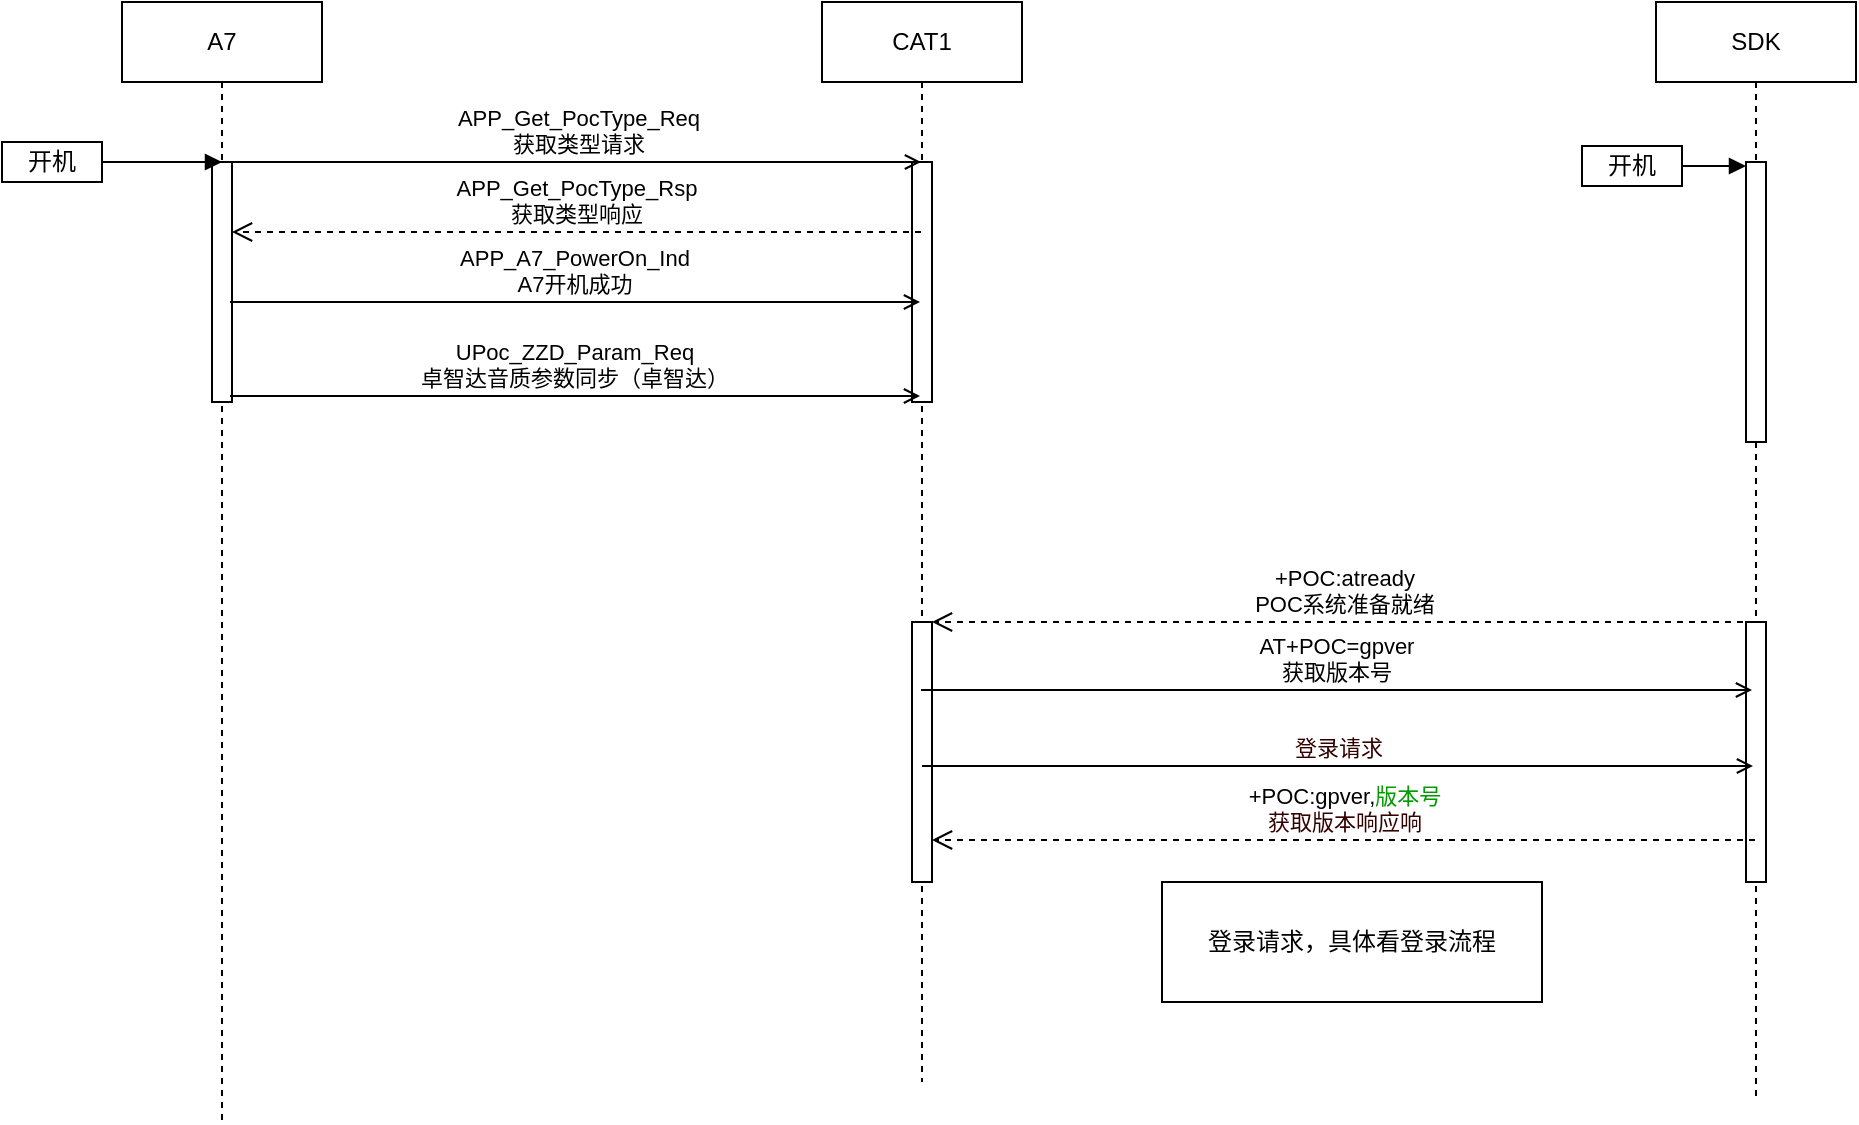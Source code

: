 <mxfile version="24.7.10" pages="3">
  <diagram name="开机" id="13e1069c-82ec-6db2-03f1-153e76fe0fe0">
    <mxGraphModel dx="1434" dy="746" grid="1" gridSize="10" guides="1" tooltips="1" connect="1" arrows="1" fold="1" page="1" pageScale="1" pageWidth="2336" pageHeight="1654" background="none" math="0" shadow="0">
      <root>
        <mxCell id="0" />
        <mxCell id="1" parent="0" />
        <mxCell id="viJgDUvnnvHp10z5MApt-3" value="A7" style="shape=umlLifeline;perimeter=lifelinePerimeter;whiteSpace=wrap;html=1;container=1;dropTarget=0;collapsible=0;recursiveResize=0;outlineConnect=0;portConstraint=eastwest;newEdgeStyle={&quot;curved&quot;:0,&quot;rounded&quot;:0};" parent="1" vertex="1">
          <mxGeometry x="150" y="120" width="100" height="560" as="geometry" />
        </mxCell>
        <mxCell id="viJgDUvnnvHp10z5MApt-5" value="" style="html=1;points=[[0,0,0,0,5],[0,1,0,0,-5],[1,0,0,0,5],[1,1,0,0,-5]];perimeter=orthogonalPerimeter;outlineConnect=0;targetShapes=umlLifeline;portConstraint=eastwest;newEdgeStyle={&quot;curved&quot;:0,&quot;rounded&quot;:0};" parent="viJgDUvnnvHp10z5MApt-3" vertex="1">
          <mxGeometry x="45" y="80" width="10" height="120" as="geometry" />
        </mxCell>
        <mxCell id="viJgDUvnnvHp10z5MApt-4" value="CAT1" style="shape=umlLifeline;perimeter=lifelinePerimeter;whiteSpace=wrap;html=1;container=1;dropTarget=0;collapsible=0;recursiveResize=0;outlineConnect=0;portConstraint=eastwest;newEdgeStyle={&quot;curved&quot;:0,&quot;rounded&quot;:0};" parent="1" vertex="1">
          <mxGeometry x="500" y="120" width="100" height="540" as="geometry" />
        </mxCell>
        <mxCell id="viJgDUvnnvHp10z5MApt-10" value="" style="html=1;points=[[0,0,0,0,5],[0,1,0,0,-5],[1,0,0,0,5],[1,1,0,0,-5]];perimeter=orthogonalPerimeter;outlineConnect=0;targetShapes=umlLifeline;portConstraint=eastwest;newEdgeStyle={&quot;curved&quot;:0,&quot;rounded&quot;:0};" parent="viJgDUvnnvHp10z5MApt-4" vertex="1">
          <mxGeometry x="45" y="80" width="10" height="120" as="geometry" />
        </mxCell>
        <mxCell id="viJgDUvnnvHp10z5MApt-26" value="" style="html=1;points=[[0,0,0,0,5],[0,1,0,0,-5],[1,0,0,0,5],[1,1,0,0,-5]];perimeter=orthogonalPerimeter;outlineConnect=0;targetShapes=umlLifeline;portConstraint=eastwest;newEdgeStyle={&quot;curved&quot;:0,&quot;rounded&quot;:0};" parent="viJgDUvnnvHp10z5MApt-4" vertex="1">
          <mxGeometry x="45" y="310" width="10" height="130" as="geometry" />
        </mxCell>
        <mxCell id="viJgDUvnnvHp10z5MApt-7" value="开机" style="rounded=0;whiteSpace=wrap;html=1;" parent="1" vertex="1">
          <mxGeometry x="90" y="190" width="50" height="20" as="geometry" />
        </mxCell>
        <mxCell id="viJgDUvnnvHp10z5MApt-14" value="APP_Get_PocType_Rsp&lt;br&gt;获取类型响应" style="html=1;verticalAlign=bottom;endArrow=open;dashed=1;endSize=8;curved=0;rounded=0;" parent="1" source="viJgDUvnnvHp10z5MApt-4" edge="1">
          <mxGeometry relative="1" as="geometry">
            <mxPoint x="405" y="235" as="sourcePoint" />
            <mxPoint x="205" y="235" as="targetPoint" />
            <Array as="points">
              <mxPoint x="380" y="235" />
            </Array>
          </mxGeometry>
        </mxCell>
        <mxCell id="viJgDUvnnvHp10z5MApt-24" value="SDK" style="shape=umlLifeline;perimeter=lifelinePerimeter;whiteSpace=wrap;html=1;container=1;dropTarget=0;collapsible=0;recursiveResize=0;outlineConnect=0;portConstraint=eastwest;newEdgeStyle={&quot;curved&quot;:0,&quot;rounded&quot;:0};" parent="1" vertex="1">
          <mxGeometry x="917" y="120" width="100" height="550" as="geometry" />
        </mxCell>
        <mxCell id="viJgDUvnnvHp10z5MApt-25" value="" style="html=1;points=[[0,0,0,0,5],[0,1,0,0,-5],[1,0,0,0,5],[1,1,0,0,-5]];perimeter=orthogonalPerimeter;outlineConnect=0;targetShapes=umlLifeline;portConstraint=eastwest;newEdgeStyle={&quot;curved&quot;:0,&quot;rounded&quot;:0};" parent="viJgDUvnnvHp10z5MApt-24" vertex="1">
          <mxGeometry x="45" y="80" width="10" height="140" as="geometry" />
        </mxCell>
        <mxCell id="viJgDUvnnvHp10z5MApt-27" value="" style="html=1;points=[[0,0,0,0,5],[0,1,0,0,-5],[1,0,0,0,5],[1,1,0,0,-5]];perimeter=orthogonalPerimeter;outlineConnect=0;targetShapes=umlLifeline;portConstraint=eastwest;newEdgeStyle={&quot;curved&quot;:0,&quot;rounded&quot;:0};" parent="viJgDUvnnvHp10z5MApt-24" vertex="1">
          <mxGeometry x="45" y="310" width="10" height="130" as="geometry" />
        </mxCell>
        <mxCell id="viJgDUvnnvHp10z5MApt-29" value="+POC:atready&lt;br&gt;POC系统准备就绪" style="html=1;verticalAlign=bottom;endArrow=open;dashed=1;endSize=8;curved=0;rounded=0;" parent="1" source="viJgDUvnnvHp10z5MApt-24" edge="1">
          <mxGeometry x="0.0" relative="1" as="geometry">
            <mxPoint x="755" y="430" as="sourcePoint" />
            <mxPoint x="555" y="430" as="targetPoint" />
            <Array as="points">
              <mxPoint x="730" y="430" />
            </Array>
            <mxPoint as="offset" />
          </mxGeometry>
        </mxCell>
        <mxCell id="viJgDUvnnvHp10z5MApt-33" value="+POC:gpver,&lt;font color=&quot;#009900&quot;&gt;版本号&lt;/font&gt;&lt;br&gt;&lt;font color=&quot;#330000&quot;&gt;获取版本响应响&lt;/font&gt;" style="html=1;verticalAlign=bottom;endArrow=open;dashed=1;endSize=8;curved=0;rounded=0;" parent="1" edge="1">
          <mxGeometry x="0.0" relative="1" as="geometry">
            <mxPoint x="966.5" y="539" as="sourcePoint" />
            <mxPoint x="555" y="539" as="targetPoint" />
            <Array as="points">
              <mxPoint x="730" y="539" />
            </Array>
            <mxPoint as="offset" />
          </mxGeometry>
        </mxCell>
        <mxCell id="RmxEAIPaeQbhUFgqM5hA-7" value="&lt;span style=&quot;background-color: rgb(255, 255, 255);&quot;&gt;APP_Get_PocType_Req&lt;/span&gt;&lt;br&gt;&lt;span style=&quot;background-color: rgb(255, 255, 255);&quot;&gt;获取类型请求&lt;/span&gt;" style="html=1;verticalAlign=bottom;labelBackgroundColor=none;endArrow=open;endFill=0;rounded=0;exitX=1.5;exitY=0;exitDx=0;exitDy=0;exitPerimeter=0;" parent="1" target="viJgDUvnnvHp10z5MApt-4" edge="1">
          <mxGeometry width="160" relative="1" as="geometry">
            <mxPoint x="205" y="200" as="sourcePoint" />
            <mxPoint x="365" y="199.5" as="targetPoint" />
            <mxPoint as="offset" />
          </mxGeometry>
        </mxCell>
        <mxCell id="RmxEAIPaeQbhUFgqM5hA-12" value="&lt;span style=&quot;background-color: rgb(255, 255, 255);&quot;&gt;APP_A7_PowerOn_Ind&lt;/span&gt;&lt;br&gt;&lt;span style=&quot;background-color: rgb(255, 255, 255);&quot;&gt;A7开机成功&lt;/span&gt;" style="html=1;verticalAlign=bottom;labelBackgroundColor=none;endArrow=open;endFill=0;rounded=0;exitX=1.5;exitY=0;exitDx=0;exitDy=0;exitPerimeter=0;" parent="1" edge="1">
          <mxGeometry x="-0.002" width="160" relative="1" as="geometry">
            <mxPoint x="204" y="270" as="sourcePoint" />
            <mxPoint x="549" y="270" as="targetPoint" />
            <mxPoint as="offset" />
          </mxGeometry>
        </mxCell>
        <mxCell id="RmxEAIPaeQbhUFgqM5hA-13" value="&lt;span style=&quot;background-color: rgb(255, 255, 255);&quot;&gt;UPoc_ZZD_Param_Req&lt;/span&gt;&lt;br&gt;&lt;span style=&quot;background-color: rgb(255, 255, 255);&quot;&gt;卓智达音质参数同步（卓智达）&lt;/span&gt;" style="html=1;verticalAlign=bottom;labelBackgroundColor=none;endArrow=open;endFill=0;rounded=0;exitX=1.5;exitY=0;exitDx=0;exitDy=0;exitPerimeter=0;" parent="1" edge="1">
          <mxGeometry x="-0.002" width="160" relative="1" as="geometry">
            <mxPoint x="204" y="317" as="sourcePoint" />
            <mxPoint x="549" y="317" as="targetPoint" />
            <mxPoint as="offset" />
          </mxGeometry>
        </mxCell>
        <mxCell id="RmxEAIPaeQbhUFgqM5hA-14" value="开机" style="rounded=0;whiteSpace=wrap;html=1;" parent="1" vertex="1">
          <mxGeometry x="880" y="192" width="50" height="20" as="geometry" />
        </mxCell>
        <mxCell id="RmxEAIPaeQbhUFgqM5hA-16" value="" style="html=1;verticalAlign=bottom;labelBackgroundColor=none;endArrow=block;endFill=1;rounded=0;exitX=1;exitY=0.5;exitDx=0;exitDy=0;" parent="1" source="RmxEAIPaeQbhUFgqM5hA-14" edge="1">
          <mxGeometry width="160" relative="1" as="geometry">
            <mxPoint x="880" y="205" as="sourcePoint" />
            <mxPoint x="962" y="202" as="targetPoint" />
          </mxGeometry>
        </mxCell>
        <mxCell id="RmxEAIPaeQbhUFgqM5hA-17" value="&lt;span style=&quot;background-color: rgb(255, 255, 255);&quot;&gt;AT+POC=gpver&lt;/span&gt;&lt;br&gt;&lt;span style=&quot;background-color: rgb(255, 255, 255);&quot;&gt;获取版本号&lt;/span&gt;" style="html=1;verticalAlign=bottom;labelBackgroundColor=none;endArrow=open;endFill=0;rounded=0;" parent="1" edge="1">
          <mxGeometry x="-0.003" width="160" relative="1" as="geometry">
            <mxPoint x="549.5" y="464" as="sourcePoint" />
            <mxPoint x="965" y="464" as="targetPoint" />
            <mxPoint as="offset" />
          </mxGeometry>
        </mxCell>
        <mxCell id="RmxEAIPaeQbhUFgqM5hA-18" value="&lt;font color=&quot;#330000&quot;&gt;登录请求&lt;/font&gt;" style="html=1;verticalAlign=bottom;labelBackgroundColor=none;endArrow=open;endFill=0;rounded=0;" parent="1" edge="1">
          <mxGeometry x="-0.002" width="160" relative="1" as="geometry">
            <mxPoint x="550" y="502" as="sourcePoint" />
            <mxPoint x="965.5" y="502" as="targetPoint" />
            <mxPoint as="offset" />
          </mxGeometry>
        </mxCell>
        <mxCell id="RmxEAIPaeQbhUFgqM5hA-43" value="登录请求，具体看登录流程" style="rounded=0;whiteSpace=wrap;html=1;" parent="1" vertex="1">
          <mxGeometry x="670" y="560" width="190" height="60" as="geometry" />
        </mxCell>
        <mxCell id="FNiU6TcrnJCgdd8PneQn-1" value="" style="html=1;verticalAlign=bottom;labelBackgroundColor=none;endArrow=block;endFill=1;rounded=0;exitX=1;exitY=0.5;exitDx=0;exitDy=0;" edge="1" parent="1">
          <mxGeometry width="160" relative="1" as="geometry">
            <mxPoint x="140" y="200" as="sourcePoint" />
            <mxPoint x="200" y="200" as="targetPoint" />
          </mxGeometry>
        </mxCell>
      </root>
    </mxGraphModel>
  </diagram>
  <diagram id="azlCwML0RFL3LNcEhYYG" name="登录">
    <mxGraphModel dx="1912" dy="995" grid="1" gridSize="10" guides="1" tooltips="1" connect="1" arrows="1" fold="1" page="1" pageScale="1" pageWidth="3300" pageHeight="2339" math="0" shadow="0">
      <root>
        <mxCell id="0" />
        <mxCell id="1" parent="0" />
        <mxCell id="NqiY4rsTpjdVKAAZXvE3-1" value="A7" style="shape=umlLifeline;perimeter=lifelinePerimeter;whiteSpace=wrap;html=1;container=1;dropTarget=0;collapsible=0;recursiveResize=0;outlineConnect=0;portConstraint=eastwest;newEdgeStyle={&quot;curved&quot;:0,&quot;rounded&quot;:0};" parent="1" vertex="1">
          <mxGeometry x="150" y="120" width="100" height="860" as="geometry" />
        </mxCell>
        <mxCell id="NqiY4rsTpjdVKAAZXvE3-2" value="" style="html=1;points=[[0,0,0,0,5],[0,1,0,0,-5],[1,0,0,0,5],[1,1,0,0,-5]];perimeter=orthogonalPerimeter;outlineConnect=0;targetShapes=umlLifeline;portConstraint=eastwest;newEdgeStyle={&quot;curved&quot;:0,&quot;rounded&quot;:0};" parent="NqiY4rsTpjdVKAAZXvE3-1" vertex="1">
          <mxGeometry x="45" y="80" width="10" height="50" as="geometry" />
        </mxCell>
        <mxCell id="NqiY4rsTpjdVKAAZXvE3-3" value="" style="html=1;points=[[0,0,0,0,5],[0,1,0,0,-5],[1,0,0,0,5],[1,1,0,0,-5]];perimeter=orthogonalPerimeter;outlineConnect=0;targetShapes=umlLifeline;portConstraint=eastwest;newEdgeStyle={&quot;curved&quot;:0,&quot;rounded&quot;:0};" parent="NqiY4rsTpjdVKAAZXvE3-1" vertex="1">
          <mxGeometry x="45" y="199" width="10" height="601" as="geometry" />
        </mxCell>
        <mxCell id="NqiY4rsTpjdVKAAZXvE3-4" value="CAT1" style="shape=umlLifeline;perimeter=lifelinePerimeter;whiteSpace=wrap;html=1;container=1;dropTarget=0;collapsible=0;recursiveResize=0;outlineConnect=0;portConstraint=eastwest;newEdgeStyle={&quot;curved&quot;:0,&quot;rounded&quot;:0};" parent="1" vertex="1">
          <mxGeometry x="500" y="120" width="100" height="850" as="geometry" />
        </mxCell>
        <mxCell id="NqiY4rsTpjdVKAAZXvE3-5" value="" style="html=1;points=[[0,0,0,0,5],[0,1,0,0,-5],[1,0,0,0,5],[1,1,0,0,-5]];perimeter=orthogonalPerimeter;outlineConnect=0;targetShapes=umlLifeline;portConstraint=eastwest;newEdgeStyle={&quot;curved&quot;:0,&quot;rounded&quot;:0};" parent="NqiY4rsTpjdVKAAZXvE3-4" vertex="1">
          <mxGeometry x="45" y="80" width="10" height="720" as="geometry" />
        </mxCell>
        <mxCell id="NqiY4rsTpjdVKAAZXvE3-7" value="登录" style="rounded=0;whiteSpace=wrap;html=1;" parent="1" vertex="1">
          <mxGeometry x="90" y="190" width="50" height="20" as="geometry" />
        </mxCell>
        <mxCell id="NqiY4rsTpjdVKAAZXvE3-10" value="SDK" style="shape=umlLifeline;perimeter=lifelinePerimeter;whiteSpace=wrap;html=1;container=1;dropTarget=0;collapsible=0;recursiveResize=0;outlineConnect=0;portConstraint=eastwest;newEdgeStyle={&quot;curved&quot;:0,&quot;rounded&quot;:0};" parent="1" vertex="1">
          <mxGeometry x="917" y="120" width="100" height="850" as="geometry" />
        </mxCell>
        <mxCell id="NqiY4rsTpjdVKAAZXvE3-12" value="" style="html=1;points=[[0,0,0,0,5],[0,1,0,0,-5],[1,0,0,0,5],[1,1,0,0,-5]];perimeter=orthogonalPerimeter;outlineConnect=0;targetShapes=umlLifeline;portConstraint=eastwest;newEdgeStyle={&quot;curved&quot;:0,&quot;rounded&quot;:0};" parent="NqiY4rsTpjdVKAAZXvE3-10" vertex="1">
          <mxGeometry x="45" y="80" width="10" height="720" as="geometry" />
        </mxCell>
        <mxCell id="NqiY4rsTpjdVKAAZXvE3-15" value="+POC:online,状态,ID,注册类型,用户状态,用户名称,别名,,,,,,&lt;br&gt;（状态=登录中）" style="html=1;verticalAlign=bottom;endArrow=open;dashed=1;endSize=8;curved=0;rounded=0;" parent="1" edge="1">
          <mxGeometry x="-0.001" relative="1" as="geometry">
            <mxPoint x="966.5" y="319" as="sourcePoint" />
            <mxPoint x="556" y="319" as="targetPoint" />
            <Array as="points">
              <mxPoint x="731" y="319" />
            </Array>
            <mxPoint as="offset" />
          </mxGeometry>
        </mxCell>
        <mxCell id="NqiY4rsTpjdVKAAZXvE3-16" value="UPoc_Login_Response" style="html=1;verticalAlign=bottom;endArrow=open;dashed=1;endSize=8;curved=0;rounded=0;" parent="1" edge="1">
          <mxGeometry x="0.0" relative="1" as="geometry">
            <mxPoint x="550" y="318" as="sourcePoint" />
            <mxPoint x="204" y="318" as="targetPoint" />
            <Array as="points">
              <mxPoint x="379" y="318" />
            </Array>
            <mxPoint as="offset" />
          </mxGeometry>
        </mxCell>
        <mxCell id="NqiY4rsTpjdVKAAZXvE3-17" value="UPoc_Login_Request&lt;br&gt;获取类型请求" style="html=1;verticalAlign=bottom;endArrow=open;endFill=0;rounded=0;exitX=1.5;exitY=0;exitDx=0;exitDy=0;exitPerimeter=0;" parent="1" target="NqiY4rsTpjdVKAAZXvE3-4" edge="1">
          <mxGeometry width="160" relative="1" as="geometry">
            <mxPoint x="205" y="200" as="sourcePoint" />
            <mxPoint x="365" y="199.5" as="targetPoint" />
            <mxPoint as="offset" />
          </mxGeometry>
        </mxCell>
        <mxCell id="NqiY4rsTpjdVKAAZXvE3-23" value="&lt;span style=&quot;background-color: rgb(255, 255, 255);&quot;&gt;AT+POC=login,&lt;/span&gt;&lt;font color=&quot;#009900&quot;&gt;模式,IP,端口,IP2,端口2,账号,密码,SN号&lt;/font&gt;&lt;br&gt;&lt;font color=&quot;#330000&quot;&gt;登录请求&lt;/font&gt;" style="html=1;verticalAlign=bottom;labelBackgroundColor=none;endArrow=open;endFill=0;rounded=0;" parent="1" edge="1">
          <mxGeometry x="-0.004" width="160" relative="1" as="geometry">
            <mxPoint x="550" y="201" as="sourcePoint" />
            <mxPoint x="965.5" y="201" as="targetPoint" />
            <mxPoint as="offset" />
          </mxGeometry>
        </mxCell>
        <mxCell id="NqiY4rsTpjdVKAAZXvE3-24" value="Interaction heading" style="shape=umlFrame;whiteSpace=wrap;html=1;pointerEvents=0;recursiveResize=0;container=1;collapsible=0;width=170;" parent="1" vertex="1">
          <mxGeometry x="10" y="399" width="1050" height="440" as="geometry" />
        </mxCell>
        <mxCell id="NqiY4rsTpjdVKAAZXvE3-25" value="[登录失败]" style="text;html=1;" parent="NqiY4rsTpjdVKAAZXvE3-24" vertex="1">
          <mxGeometry width="100" height="20" relative="1" as="geometry">
            <mxPoint x="20" y="40" as="offset" />
          </mxGeometry>
        </mxCell>
        <mxCell id="NqiY4rsTpjdVKAAZXvE3-26" value="[登录成功]" style="line;strokeWidth=1;dashed=1;labelPosition=center;verticalLabelPosition=bottom;align=left;verticalAlign=top;spacingLeft=20;spacingTop=15;html=1;whiteSpace=wrap;" parent="NqiY4rsTpjdVKAAZXvE3-24" vertex="1">
          <mxGeometry y="150" width="1050" height="10" as="geometry" />
        </mxCell>
        <mxCell id="NqiY4rsTpjdVKAAZXvE3-27" value="+POC:online,状态,ID,注册类型,用户状态,用户名称,别名,,,,,,&lt;br&gt;（状态=登录成功）" style="html=1;verticalAlign=bottom;endArrow=open;dashed=1;endSize=8;curved=0;rounded=0;" parent="NqiY4rsTpjdVKAAZXvE3-24" edge="1">
          <mxGeometry x="-0.0" relative="1" as="geometry">
            <mxPoint x="950.5" y="200" as="sourcePoint" />
            <mxPoint x="540" y="200" as="targetPoint" />
            <Array as="points">
              <mxPoint x="715" y="200" />
            </Array>
            <mxPoint as="offset" />
          </mxGeometry>
        </mxCell>
        <mxCell id="NqiY4rsTpjdVKAAZXvE3-28" value="UPoc_Login_Response" style="html=1;verticalAlign=bottom;endArrow=open;dashed=1;endSize=8;curved=0;rounded=0;" parent="NqiY4rsTpjdVKAAZXvE3-24" edge="1">
          <mxGeometry x="0.0" relative="1" as="geometry">
            <mxPoint x="536" y="200" as="sourcePoint" />
            <mxPoint x="190" y="200" as="targetPoint" />
            <Array as="points">
              <mxPoint x="365" y="200" />
            </Array>
            <mxPoint as="offset" />
          </mxGeometry>
        </mxCell>
        <mxCell id="NqiY4rsTpjdVKAAZXvE3-29" value="UPoc_Hytalk_StunState_Indication&lt;div&gt;状态=登录上&lt;/div&gt;" style="html=1;verticalAlign=bottom;endArrow=open;dashed=1;endSize=8;curved=0;rounded=0;" parent="NqiY4rsTpjdVKAAZXvE3-24" edge="1">
          <mxGeometry x="0.0" relative="1" as="geometry">
            <mxPoint x="536" y="240" as="sourcePoint" />
            <mxPoint x="190" y="240" as="targetPoint" />
            <Array as="points">
              <mxPoint x="365" y="240" />
            </Array>
            <mxPoint as="offset" />
          </mxGeometry>
        </mxCell>
        <mxCell id="NqiY4rsTpjdVKAAZXvE3-30" value="[遥晕/遥毙]" style="line;strokeWidth=1;dashed=1;labelPosition=center;verticalLabelPosition=bottom;align=left;verticalAlign=top;spacingLeft=20;spacingTop=15;html=1;whiteSpace=wrap;" parent="NqiY4rsTpjdVKAAZXvE3-24" vertex="1">
          <mxGeometry y="270" width="1050" height="10" as="geometry" />
        </mxCell>
        <mxCell id="WH-9BigQxGfKmU1KrTXt-3" value="+POC:online,状态,ID,注册类型,用户状态,用户名称,别名,,,,,,&lt;br&gt;（状态=遥晕/遥毙）" style="html=1;verticalAlign=bottom;endArrow=open;dashed=1;endSize=8;curved=0;rounded=0;" edge="1" parent="NqiY4rsTpjdVKAAZXvE3-24">
          <mxGeometry x="-0.0" relative="1" as="geometry">
            <mxPoint x="950.5" y="331" as="sourcePoint" />
            <mxPoint x="540" y="331" as="targetPoint" />
            <Array as="points">
              <mxPoint x="715" y="331" />
            </Array>
            <mxPoint as="offset" />
          </mxGeometry>
        </mxCell>
        <mxCell id="WH-9BigQxGfKmU1KrTXt-4" value="UPoc_Hytalk_StunState_Indication&lt;div&gt;状态=遥晕/遥毙&lt;/div&gt;" style="html=1;verticalAlign=bottom;endArrow=open;dashed=1;endSize=8;curved=0;rounded=0;" edge="1" parent="NqiY4rsTpjdVKAAZXvE3-24">
          <mxGeometry x="0.0" relative="1" as="geometry">
            <mxPoint x="536" y="371" as="sourcePoint" />
            <mxPoint x="190" y="371" as="targetPoint" />
            <Array as="points">
              <mxPoint x="365" y="371" />
            </Array>
            <mxPoint as="offset" />
          </mxGeometry>
        </mxCell>
        <mxCell id="WH-9BigQxGfKmU1KrTXt-5" value="UPoc_Login_Response" style="html=1;verticalAlign=bottom;endArrow=open;dashed=1;endSize=8;curved=0;rounded=0;" edge="1" parent="NqiY4rsTpjdVKAAZXvE3-24">
          <mxGeometry x="0.0" relative="1" as="geometry">
            <mxPoint x="536" y="331" as="sourcePoint" />
            <mxPoint x="190" y="331" as="targetPoint" />
            <Array as="points">
              <mxPoint x="365" y="331" />
            </Array>
            <mxPoint as="offset" />
          </mxGeometry>
        </mxCell>
        <mxCell id="NqiY4rsTpjdVKAAZXvE3-31" value="+POC:login,&lt;font color=&quot;#009900&quot;&gt;结果,状态&lt;/font&gt;&lt;br&gt;&lt;font color=&quot;#330000&quot;&gt;登录请求响应&lt;/font&gt;" style="html=1;verticalAlign=bottom;endArrow=open;dashed=1;endSize=8;curved=0;rounded=0;" parent="1" edge="1">
          <mxGeometry x="0.0" relative="1" as="geometry">
            <mxPoint x="965.5" y="269" as="sourcePoint" />
            <mxPoint x="554" y="269" as="targetPoint" />
            <Array as="points">
              <mxPoint x="729" y="269" />
            </Array>
            <mxPoint as="offset" />
          </mxGeometry>
        </mxCell>
        <mxCell id="NqiY4rsTpjdVKAAZXvE3-32" value="+POC:online,状态,ID,注册类型,用户状态,用户名称,别名,,,,,,&lt;br&gt;（状态=登录中）" style="html=1;verticalAlign=bottom;endArrow=open;dashed=1;endSize=8;curved=0;rounded=0;" parent="1" edge="1">
          <mxGeometry x="-0.0" relative="1" as="geometry">
            <mxPoint x="960.5" y="379" as="sourcePoint" />
            <mxPoint x="550" y="379" as="targetPoint" />
            <Array as="points">
              <mxPoint x="725" y="379" />
            </Array>
            <mxPoint as="offset" />
          </mxGeometry>
        </mxCell>
        <mxCell id="NqiY4rsTpjdVKAAZXvE3-33" value="+POC:pocerrn,1,错误代码&lt;br&gt;（状态=登录中）" style="html=1;verticalAlign=bottom;endArrow=open;dashed=1;endSize=8;curved=0;rounded=0;" parent="1" edge="1">
          <mxGeometry x="-0.0" relative="1" as="geometry">
            <mxPoint x="960.5" y="439" as="sourcePoint" />
            <mxPoint x="550" y="439" as="targetPoint" />
            <Array as="points">
              <mxPoint x="725" y="439" />
            </Array>
            <mxPoint as="offset" />
          </mxGeometry>
        </mxCell>
        <mxCell id="NqiY4rsTpjdVKAAZXvE3-34" value="+POC:online,状态,ID,注册类型,用户状态,用户名称,别名,,,,,,&lt;br&gt;（状态=离线）" style="html=1;verticalAlign=bottom;endArrow=open;dashed=1;endSize=8;curved=0;rounded=0;" parent="1" edge="1">
          <mxGeometry x="-0.0" relative="1" as="geometry">
            <mxPoint x="960.5" y="499" as="sourcePoint" />
            <mxPoint x="550" y="499" as="targetPoint" />
            <Array as="points">
              <mxPoint x="725" y="499" />
            </Array>
            <mxPoint as="offset" />
          </mxGeometry>
        </mxCell>
        <mxCell id="NqiY4rsTpjdVKAAZXvE3-35" value="UPoc_Login_Response" style="html=1;verticalAlign=bottom;endArrow=open;dashed=1;endSize=8;curved=0;rounded=0;" parent="1" edge="1">
          <mxGeometry x="0.0" relative="1" as="geometry">
            <mxPoint x="546" y="379" as="sourcePoint" />
            <mxPoint x="200" y="379" as="targetPoint" />
            <Array as="points">
              <mxPoint x="375" y="379" />
            </Array>
            <mxPoint as="offset" />
          </mxGeometry>
        </mxCell>
        <mxCell id="NqiY4rsTpjdVKAAZXvE3-36" value="UPoc_Login_Response" style="html=1;verticalAlign=bottom;endArrow=open;dashed=1;endSize=8;curved=0;rounded=0;" parent="1" edge="1">
          <mxGeometry x="0.0" relative="1" as="geometry">
            <mxPoint x="546" y="439" as="sourcePoint" />
            <mxPoint x="200" y="439" as="targetPoint" />
            <Array as="points">
              <mxPoint x="375" y="439" />
            </Array>
            <mxPoint as="offset" />
          </mxGeometry>
        </mxCell>
        <mxCell id="NqiY4rsTpjdVKAAZXvE3-37" value="UPoc_Login_Response" style="html=1;verticalAlign=bottom;endArrow=open;dashed=1;endSize=8;curved=0;rounded=0;" parent="1" edge="1">
          <mxGeometry x="0.0" relative="1" as="geometry">
            <mxPoint x="546" y="499" as="sourcePoint" />
            <mxPoint x="200" y="499" as="targetPoint" />
            <Array as="points">
              <mxPoint x="375" y="499" />
            </Array>
            <mxPoint as="offset" />
          </mxGeometry>
        </mxCell>
        <mxCell id="WH-9BigQxGfKmU1KrTXt-1" value="登录-POC 3K&lt;br&gt;&lt;font style=&quot;font-size: 16px;&quot;&gt;注意：登录分成开机自动登录与手动登录，开机自动登录没有&lt;/font&gt;&lt;span style=&quot;font-size: 11px; text-wrap: nowrap; background-color: rgb(255, 255, 255);&quot;&gt;UPoc_Login_Request&lt;/span&gt;" style="rounded=0;whiteSpace=wrap;html=1;fontSize=20;fontColor=#990000;" vertex="1" parent="1">
          <mxGeometry x="30" y="30" width="960" height="60" as="geometry" />
        </mxCell>
        <mxCell id="WH-9BigQxGfKmU1KrTXt-6" value="登录成功、遥晕遥毙后，走获取联系人流程。" style="rounded=0;whiteSpace=wrap;html=1;" vertex="1" parent="1">
          <mxGeometry x="250" y="850" width="250" height="60" as="geometry" />
        </mxCell>
        <mxCell id="WH-9BigQxGfKmU1KrTXt-7" value="A7" style="shape=umlLifeline;perimeter=lifelinePerimeter;whiteSpace=wrap;html=1;container=1;dropTarget=0;collapsible=0;recursiveResize=0;outlineConnect=0;portConstraint=eastwest;newEdgeStyle={&quot;curved&quot;:0,&quot;rounded&quot;:0};" vertex="1" parent="1">
          <mxGeometry x="1420" y="130" width="100" height="860" as="geometry" />
        </mxCell>
        <mxCell id="WH-9BigQxGfKmU1KrTXt-8" value="" style="html=1;points=[[0,0,0,0,5],[0,1,0,0,-5],[1,0,0,0,5],[1,1,0,0,-5]];perimeter=orthogonalPerimeter;outlineConnect=0;targetShapes=umlLifeline;portConstraint=eastwest;newEdgeStyle={&quot;curved&quot;:0,&quot;rounded&quot;:0};" vertex="1" parent="WH-9BigQxGfKmU1KrTXt-7">
          <mxGeometry x="45" y="80" width="10" height="50" as="geometry" />
        </mxCell>
        <mxCell id="WH-9BigQxGfKmU1KrTXt-9" value="" style="html=1;points=[[0,0,0,0,5],[0,1,0,0,-5],[1,0,0,0,5],[1,1,0,0,-5]];perimeter=orthogonalPerimeter;outlineConnect=0;targetShapes=umlLifeline;portConstraint=eastwest;newEdgeStyle={&quot;curved&quot;:0,&quot;rounded&quot;:0};" vertex="1" parent="WH-9BigQxGfKmU1KrTXt-7">
          <mxGeometry x="45" y="199" width="10" height="601" as="geometry" />
        </mxCell>
        <mxCell id="WH-9BigQxGfKmU1KrTXt-10" value="CAT1" style="shape=umlLifeline;perimeter=lifelinePerimeter;whiteSpace=wrap;html=1;container=1;dropTarget=0;collapsible=0;recursiveResize=0;outlineConnect=0;portConstraint=eastwest;newEdgeStyle={&quot;curved&quot;:0,&quot;rounded&quot;:0};" vertex="1" parent="1">
          <mxGeometry x="1770" y="130" width="100" height="850" as="geometry" />
        </mxCell>
        <mxCell id="WH-9BigQxGfKmU1KrTXt-11" value="" style="html=1;points=[[0,0,0,0,5],[0,1,0,0,-5],[1,0,0,0,5],[1,1,0,0,-5]];perimeter=orthogonalPerimeter;outlineConnect=0;targetShapes=umlLifeline;portConstraint=eastwest;newEdgeStyle={&quot;curved&quot;:0,&quot;rounded&quot;:0};" vertex="1" parent="WH-9BigQxGfKmU1KrTXt-10">
          <mxGeometry x="45" y="80" width="10" height="720" as="geometry" />
        </mxCell>
        <mxCell id="WH-9BigQxGfKmU1KrTXt-12" value="登录" style="rounded=0;whiteSpace=wrap;html=1;" vertex="1" parent="1">
          <mxGeometry x="1360" y="200" width="50" height="20" as="geometry" />
        </mxCell>
        <mxCell id="WH-9BigQxGfKmU1KrTXt-14" value="SDK" style="shape=umlLifeline;perimeter=lifelinePerimeter;whiteSpace=wrap;html=1;container=1;dropTarget=0;collapsible=0;recursiveResize=0;outlineConnect=0;portConstraint=eastwest;newEdgeStyle={&quot;curved&quot;:0,&quot;rounded&quot;:0};" vertex="1" parent="1">
          <mxGeometry x="2187" y="130" width="100" height="850" as="geometry" />
        </mxCell>
        <mxCell id="WH-9BigQxGfKmU1KrTXt-15" value="" style="html=1;points=[[0,0,0,0,5],[0,1,0,0,-5],[1,0,0,0,5],[1,1,0,0,-5]];perimeter=orthogonalPerimeter;outlineConnect=0;targetShapes=umlLifeline;portConstraint=eastwest;newEdgeStyle={&quot;curved&quot;:0,&quot;rounded&quot;:0};" vertex="1" parent="WH-9BigQxGfKmU1KrTXt-14">
          <mxGeometry x="45" y="80" width="10" height="720" as="geometry" />
        </mxCell>
        <mxCell id="WH-9BigQxGfKmU1KrTXt-16" value="+POC:online,状态,ID,注册类型,用户状态,用户名称,别名,,,,,,&lt;br&gt;（状态=登录中）" style="html=1;verticalAlign=bottom;endArrow=open;dashed=1;endSize=8;curved=0;rounded=0;" edge="1" parent="1">
          <mxGeometry x="-0.001" relative="1" as="geometry">
            <mxPoint x="2236.5" y="329" as="sourcePoint" />
            <mxPoint x="1826" y="329" as="targetPoint" />
            <Array as="points">
              <mxPoint x="2001" y="329" />
            </Array>
            <mxPoint as="offset" />
          </mxGeometry>
        </mxCell>
        <mxCell id="WH-9BigQxGfKmU1KrTXt-17" value="UPoc_Login_Response" style="html=1;verticalAlign=bottom;endArrow=open;dashed=1;endSize=8;curved=0;rounded=0;" edge="1" parent="1">
          <mxGeometry x="0.0" relative="1" as="geometry">
            <mxPoint x="1820" y="328" as="sourcePoint" />
            <mxPoint x="1474" y="328" as="targetPoint" />
            <Array as="points">
              <mxPoint x="1649" y="328" />
            </Array>
            <mxPoint as="offset" />
          </mxGeometry>
        </mxCell>
        <mxCell id="WH-9BigQxGfKmU1KrTXt-18" value="UPoc_Login_Request&lt;br&gt;获取类型请求" style="html=1;verticalAlign=bottom;endArrow=open;endFill=0;rounded=0;exitX=1.5;exitY=0;exitDx=0;exitDy=0;exitPerimeter=0;" edge="1" parent="1" target="WH-9BigQxGfKmU1KrTXt-10">
          <mxGeometry width="160" relative="1" as="geometry">
            <mxPoint x="1475" y="210" as="sourcePoint" />
            <mxPoint x="1635" y="209.5" as="targetPoint" />
            <mxPoint as="offset" />
          </mxGeometry>
        </mxCell>
        <mxCell id="WH-9BigQxGfKmU1KrTXt-19" value="&lt;span style=&quot;background-color: rgb(255, 255, 255);&quot;&gt;AT+POC=login,&lt;/span&gt;&lt;font color=&quot;#009900&quot;&gt;模式,IP,端口,IP2,端口2,账号,密码,SN号&lt;/font&gt;&lt;br&gt;&lt;font color=&quot;#330000&quot;&gt;登录请求&lt;/font&gt;" style="html=1;verticalAlign=bottom;labelBackgroundColor=none;endArrow=open;endFill=0;rounded=0;" edge="1" parent="1">
          <mxGeometry x="-0.004" width="160" relative="1" as="geometry">
            <mxPoint x="1820" y="211" as="sourcePoint" />
            <mxPoint x="2235.5" y="211" as="targetPoint" />
            <mxPoint as="offset" />
          </mxGeometry>
        </mxCell>
        <mxCell id="WH-9BigQxGfKmU1KrTXt-20" value="Interaction heading" style="shape=umlFrame;whiteSpace=wrap;html=1;pointerEvents=0;recursiveResize=0;container=1;collapsible=0;width=170;" vertex="1" parent="1">
          <mxGeometry x="1280" y="409" width="1050" height="440" as="geometry" />
        </mxCell>
        <mxCell id="WH-9BigQxGfKmU1KrTXt-21" value="[登录失败]" style="text;html=1;" vertex="1" parent="WH-9BigQxGfKmU1KrTXt-20">
          <mxGeometry width="100" height="20" relative="1" as="geometry">
            <mxPoint x="20" y="40" as="offset" />
          </mxGeometry>
        </mxCell>
        <mxCell id="WH-9BigQxGfKmU1KrTXt-22" value="[登录成功]" style="line;strokeWidth=1;dashed=1;labelPosition=center;verticalLabelPosition=bottom;align=left;verticalAlign=top;spacingLeft=20;spacingTop=15;html=1;whiteSpace=wrap;" vertex="1" parent="WH-9BigQxGfKmU1KrTXt-20">
          <mxGeometry y="150" width="1050" height="10" as="geometry" />
        </mxCell>
        <mxCell id="WH-9BigQxGfKmU1KrTXt-23" value="+POC:online,状态,ID,注册类型,用户状态,用户名称,别名,,,,,,&lt;br&gt;（状态=登录成功）" style="html=1;verticalAlign=bottom;endArrow=open;dashed=1;endSize=8;curved=0;rounded=0;" edge="1" parent="WH-9BigQxGfKmU1KrTXt-20">
          <mxGeometry x="-0.0" relative="1" as="geometry">
            <mxPoint x="950.5" y="200" as="sourcePoint" />
            <mxPoint x="540" y="200" as="targetPoint" />
            <Array as="points">
              <mxPoint x="715" y="200" />
            </Array>
            <mxPoint as="offset" />
          </mxGeometry>
        </mxCell>
        <mxCell id="WH-9BigQxGfKmU1KrTXt-24" value="UPoc_Login_Response" style="html=1;verticalAlign=bottom;endArrow=open;dashed=1;endSize=8;curved=0;rounded=0;" edge="1" parent="WH-9BigQxGfKmU1KrTXt-20">
          <mxGeometry x="0.0" relative="1" as="geometry">
            <mxPoint x="536" y="200" as="sourcePoint" />
            <mxPoint x="190" y="200" as="targetPoint" />
            <Array as="points">
              <mxPoint x="365" y="200" />
            </Array>
            <mxPoint as="offset" />
          </mxGeometry>
        </mxCell>
        <mxCell id="WH-9BigQxGfKmU1KrTXt-25" value="UPoc_Hytalk_StunState_Indication&lt;div&gt;状态=登录上&lt;/div&gt;" style="html=1;verticalAlign=bottom;endArrow=open;dashed=1;endSize=8;curved=0;rounded=0;" edge="1" parent="WH-9BigQxGfKmU1KrTXt-20">
          <mxGeometry x="0.0" relative="1" as="geometry">
            <mxPoint x="536" y="240" as="sourcePoint" />
            <mxPoint x="190" y="240" as="targetPoint" />
            <Array as="points">
              <mxPoint x="365" y="240" />
            </Array>
            <mxPoint as="offset" />
          </mxGeometry>
        </mxCell>
        <mxCell id="WH-9BigQxGfKmU1KrTXt-26" value="[遥晕/遥毙]" style="line;strokeWidth=1;dashed=1;labelPosition=center;verticalLabelPosition=bottom;align=left;verticalAlign=top;spacingLeft=20;spacingTop=15;html=1;whiteSpace=wrap;" vertex="1" parent="WH-9BigQxGfKmU1KrTXt-20">
          <mxGeometry y="270" width="1050" height="10" as="geometry" />
        </mxCell>
        <mxCell id="WH-9BigQxGfKmU1KrTXt-27" value="+POC:online,状态,ID,注册类型,用户状态,用户名称,别名,,,,,,&lt;br&gt;（状态=遥晕/遥毙）" style="html=1;verticalAlign=bottom;endArrow=open;dashed=1;endSize=8;curved=0;rounded=0;" edge="1" parent="WH-9BigQxGfKmU1KrTXt-20">
          <mxGeometry x="-0.0" relative="1" as="geometry">
            <mxPoint x="950.5" y="331" as="sourcePoint" />
            <mxPoint x="540" y="331" as="targetPoint" />
            <Array as="points">
              <mxPoint x="715" y="331" />
            </Array>
            <mxPoint as="offset" />
          </mxGeometry>
        </mxCell>
        <mxCell id="WH-9BigQxGfKmU1KrTXt-28" value="UPoc_Hytalk_StunState_Indication&lt;div&gt;状态=遥晕/遥毙&lt;/div&gt;" style="html=1;verticalAlign=bottom;endArrow=open;dashed=1;endSize=8;curved=0;rounded=0;" edge="1" parent="WH-9BigQxGfKmU1KrTXt-20">
          <mxGeometry x="0.0" relative="1" as="geometry">
            <mxPoint x="536" y="371" as="sourcePoint" />
            <mxPoint x="190" y="371" as="targetPoint" />
            <Array as="points">
              <mxPoint x="365" y="371" />
            </Array>
            <mxPoint as="offset" />
          </mxGeometry>
        </mxCell>
        <mxCell id="WH-9BigQxGfKmU1KrTXt-29" value="UPoc_Login_Response" style="html=1;verticalAlign=bottom;endArrow=open;dashed=1;endSize=8;curved=0;rounded=0;" edge="1" parent="WH-9BigQxGfKmU1KrTXt-20">
          <mxGeometry x="0.0" relative="1" as="geometry">
            <mxPoint x="536" y="331" as="sourcePoint" />
            <mxPoint x="190" y="331" as="targetPoint" />
            <Array as="points">
              <mxPoint x="365" y="331" />
            </Array>
            <mxPoint as="offset" />
          </mxGeometry>
        </mxCell>
        <mxCell id="WH-9BigQxGfKmU1KrTXt-30" value="+POC:login,&lt;font color=&quot;#009900&quot;&gt;结果,状态&lt;/font&gt;&lt;br&gt;&lt;font color=&quot;#330000&quot;&gt;登录请求响应&lt;/font&gt;" style="html=1;verticalAlign=bottom;endArrow=open;dashed=1;endSize=8;curved=0;rounded=0;" edge="1" parent="1">
          <mxGeometry x="0.0" relative="1" as="geometry">
            <mxPoint x="2235.5" y="279" as="sourcePoint" />
            <mxPoint x="1824" y="279" as="targetPoint" />
            <Array as="points">
              <mxPoint x="1999" y="279" />
            </Array>
            <mxPoint as="offset" />
          </mxGeometry>
        </mxCell>
        <mxCell id="WH-9BigQxGfKmU1KrTXt-31" value="+POC:online,状态,ID,注册类型,用户状态,用户名称,别名,,,,,,&lt;br&gt;（状态=登录中）" style="html=1;verticalAlign=bottom;endArrow=open;dashed=1;endSize=8;curved=0;rounded=0;" edge="1" parent="1">
          <mxGeometry x="-0.0" relative="1" as="geometry">
            <mxPoint x="2230.5" y="389" as="sourcePoint" />
            <mxPoint x="1820" y="389" as="targetPoint" />
            <Array as="points">
              <mxPoint x="1995" y="389" />
            </Array>
            <mxPoint as="offset" />
          </mxGeometry>
        </mxCell>
        <mxCell id="WH-9BigQxGfKmU1KrTXt-32" value="+POC:pocerrn,1,错误代码&lt;br&gt;（状态=登录中）" style="html=1;verticalAlign=bottom;endArrow=open;dashed=1;endSize=8;curved=0;rounded=0;" edge="1" parent="1">
          <mxGeometry x="-0.0" relative="1" as="geometry">
            <mxPoint x="2230.5" y="449" as="sourcePoint" />
            <mxPoint x="1820" y="449" as="targetPoint" />
            <Array as="points">
              <mxPoint x="1995" y="449" />
            </Array>
            <mxPoint as="offset" />
          </mxGeometry>
        </mxCell>
        <mxCell id="WH-9BigQxGfKmU1KrTXt-33" value="+POC:online,状态,ID,注册类型,用户状态,用户名称,别名,,,,,,&lt;br&gt;（状态=离线）" style="html=1;verticalAlign=bottom;endArrow=open;dashed=1;endSize=8;curved=0;rounded=0;" edge="1" parent="1">
          <mxGeometry x="-0.0" relative="1" as="geometry">
            <mxPoint x="2230.5" y="509" as="sourcePoint" />
            <mxPoint x="1820" y="509" as="targetPoint" />
            <Array as="points">
              <mxPoint x="1995" y="509" />
            </Array>
            <mxPoint as="offset" />
          </mxGeometry>
        </mxCell>
        <mxCell id="WH-9BigQxGfKmU1KrTXt-34" value="UPoc_Login_Response" style="html=1;verticalAlign=bottom;endArrow=open;dashed=1;endSize=8;curved=0;rounded=0;" edge="1" parent="1">
          <mxGeometry x="0.0" relative="1" as="geometry">
            <mxPoint x="1816" y="389" as="sourcePoint" />
            <mxPoint x="1470" y="389" as="targetPoint" />
            <Array as="points">
              <mxPoint x="1645" y="389" />
            </Array>
            <mxPoint as="offset" />
          </mxGeometry>
        </mxCell>
        <mxCell id="WH-9BigQxGfKmU1KrTXt-35" value="UPoc_Login_Response" style="html=1;verticalAlign=bottom;endArrow=open;dashed=1;endSize=8;curved=0;rounded=0;" edge="1" parent="1">
          <mxGeometry x="0.0" relative="1" as="geometry">
            <mxPoint x="1816" y="449" as="sourcePoint" />
            <mxPoint x="1470" y="449" as="targetPoint" />
            <Array as="points">
              <mxPoint x="1645" y="449" />
            </Array>
            <mxPoint as="offset" />
          </mxGeometry>
        </mxCell>
        <mxCell id="WH-9BigQxGfKmU1KrTXt-36" value="UPoc_Login_Response" style="html=1;verticalAlign=bottom;endArrow=open;dashed=1;endSize=8;curved=0;rounded=0;" edge="1" parent="1">
          <mxGeometry x="0.0" relative="1" as="geometry">
            <mxPoint x="1816" y="509" as="sourcePoint" />
            <mxPoint x="1470" y="509" as="targetPoint" />
            <Array as="points">
              <mxPoint x="1645" y="509" />
            </Array>
            <mxPoint as="offset" />
          </mxGeometry>
        </mxCell>
        <mxCell id="WH-9BigQxGfKmU1KrTXt-37" value="登录-POC 3K&lt;br&gt;&lt;font style=&quot;font-size: 16px;&quot;&gt;注意：登录分成开机自动登录与手动登录，开机自动登录没有&lt;/font&gt;&lt;span style=&quot;font-size: 11px; text-wrap: nowrap; background-color: rgb(255, 255, 255);&quot;&gt;UPoc_Login_Request&lt;/span&gt;" style="rounded=0;whiteSpace=wrap;html=1;fontSize=20;fontColor=#990000;" vertex="1" parent="1">
          <mxGeometry x="1300" y="40" width="960" height="60" as="geometry" />
        </mxCell>
        <mxCell id="WH-9BigQxGfKmU1KrTXt-38" value="登录成功、遥晕遥毙后，走获取联系人流程。" style="rounded=0;whiteSpace=wrap;html=1;" vertex="1" parent="1">
          <mxGeometry x="1520" y="860" width="250" height="60" as="geometry" />
        </mxCell>
        <mxCell id="8HEiFmxdWdUa64vLmvF8-1" value="" style="html=1;verticalAlign=bottom;labelBackgroundColor=none;endArrow=block;endFill=1;rounded=0;exitX=1;exitY=0.5;exitDx=0;exitDy=0;" edge="1" parent="1">
          <mxGeometry width="160" relative="1" as="geometry">
            <mxPoint x="140" y="200" as="sourcePoint" />
            <mxPoint x="200" y="200" as="targetPoint" />
          </mxGeometry>
        </mxCell>
        <mxCell id="6JZBfHjkBKXOJgyM7ulL-1" value="" style="html=1;verticalAlign=bottom;labelBackgroundColor=none;endArrow=block;endFill=1;rounded=0;exitX=1;exitY=0.5;exitDx=0;exitDy=0;" edge="1" parent="1">
          <mxGeometry width="160" relative="1" as="geometry">
            <mxPoint x="1410" y="210" as="sourcePoint" />
            <mxPoint x="1470" y="210" as="targetPoint" />
          </mxGeometry>
        </mxCell>
      </root>
    </mxGraphModel>
  </diagram>
  <diagram id="RppzLfKGi5goHTpbu5a1" name="联系人">
    <mxGraphModel dx="1195" dy="622" grid="1" gridSize="10" guides="1" tooltips="1" connect="1" arrows="1" fold="1" page="1" pageScale="1" pageWidth="3300" pageHeight="2339" math="0" shadow="0">
      <root>
        <mxCell id="0" />
        <mxCell id="1" parent="0" />
        <mxCell id="XIR26lsrA7yk6R3cva5Y-3" value="获取联系人-POC 3K" style="rounded=0;whiteSpace=wrap;html=1;fontSize=20;fontColor=#990000;" vertex="1" parent="1">
          <mxGeometry x="100" y="40" width="380" height="60" as="geometry" />
        </mxCell>
        <mxCell id="6UZGPsiP4XQQsJ-r9CUZ-1" value="A7" style="shape=umlLifeline;perimeter=lifelinePerimeter;whiteSpace=wrap;html=1;container=1;dropTarget=0;collapsible=0;recursiveResize=0;outlineConnect=0;portConstraint=eastwest;newEdgeStyle={&quot;curved&quot;:0,&quot;rounded&quot;:0};" vertex="1" parent="1">
          <mxGeometry x="150" y="120" width="100" height="560" as="geometry" />
        </mxCell>
        <mxCell id="6UZGPsiP4XQQsJ-r9CUZ-2" value="" style="html=1;points=[[0,0,0,0,5],[0,1,0,0,-5],[1,0,0,0,5],[1,1,0,0,-5]];perimeter=orthogonalPerimeter;outlineConnect=0;targetShapes=umlLifeline;portConstraint=eastwest;newEdgeStyle={&quot;curved&quot;:0,&quot;rounded&quot;:0};" vertex="1" parent="6UZGPsiP4XQQsJ-r9CUZ-1">
          <mxGeometry x="45" y="80" width="10" height="120" as="geometry" />
        </mxCell>
        <mxCell id="6UZGPsiP4XQQsJ-r9CUZ-3" value="CAT1" style="shape=umlLifeline;perimeter=lifelinePerimeter;whiteSpace=wrap;html=1;container=1;dropTarget=0;collapsible=0;recursiveResize=0;outlineConnect=0;portConstraint=eastwest;newEdgeStyle={&quot;curved&quot;:0,&quot;rounded&quot;:0};" vertex="1" parent="1">
          <mxGeometry x="500" y="120" width="100" height="540" as="geometry" />
        </mxCell>
        <mxCell id="6UZGPsiP4XQQsJ-r9CUZ-4" value="" style="html=1;points=[[0,0,0,0,5],[0,1,0,0,-5],[1,0,0,0,5],[1,1,0,0,-5]];perimeter=orthogonalPerimeter;outlineConnect=0;targetShapes=umlLifeline;portConstraint=eastwest;newEdgeStyle={&quot;curved&quot;:0,&quot;rounded&quot;:0};" vertex="1" parent="6UZGPsiP4XQQsJ-r9CUZ-3">
          <mxGeometry x="45" y="80" width="10" height="120" as="geometry" />
        </mxCell>
        <mxCell id="6UZGPsiP4XQQsJ-r9CUZ-5" value="" style="html=1;points=[[0,0,0,0,5],[0,1,0,0,-5],[1,0,0,0,5],[1,1,0,0,-5]];perimeter=orthogonalPerimeter;outlineConnect=0;targetShapes=umlLifeline;portConstraint=eastwest;newEdgeStyle={&quot;curved&quot;:0,&quot;rounded&quot;:0};" vertex="1" parent="6UZGPsiP4XQQsJ-r9CUZ-3">
          <mxGeometry x="45" y="310" width="10" height="130" as="geometry" />
        </mxCell>
        <mxCell id="6UZGPsiP4XQQsJ-r9CUZ-6" value="登录成功" style="rounded=0;whiteSpace=wrap;html=1;" vertex="1" parent="1">
          <mxGeometry x="80" y="190" width="60" height="20" as="geometry" />
        </mxCell>
        <mxCell id="6UZGPsiP4XQQsJ-r9CUZ-8" value="APP_Get_PocType_Rsp&lt;br&gt;获取类型响应" style="html=1;verticalAlign=bottom;endArrow=open;dashed=1;endSize=8;curved=0;rounded=0;" edge="1" parent="1" source="6UZGPsiP4XQQsJ-r9CUZ-3">
          <mxGeometry relative="1" as="geometry">
            <mxPoint x="405" y="235" as="sourcePoint" />
            <mxPoint x="205" y="235" as="targetPoint" />
            <Array as="points">
              <mxPoint x="380" y="235" />
            </Array>
          </mxGeometry>
        </mxCell>
        <mxCell id="6UZGPsiP4XQQsJ-r9CUZ-9" value="&lt;span style=&quot;background-color: rgb(255, 255, 255);&quot;&gt;APP_Get_PocType_Req&lt;/span&gt;&lt;br&gt;&lt;span style=&quot;background-color: rgb(255, 255, 255);&quot;&gt;获取类型请求&lt;/span&gt;" style="html=1;verticalAlign=bottom;labelBackgroundColor=none;endArrow=open;endFill=0;rounded=0;exitX=1.5;exitY=0;exitDx=0;exitDy=0;exitPerimeter=0;" edge="1" parent="1" target="6UZGPsiP4XQQsJ-r9CUZ-3">
          <mxGeometry width="160" relative="1" as="geometry">
            <mxPoint x="205" y="200" as="sourcePoint" />
            <mxPoint x="365" y="199.5" as="targetPoint" />
            <mxPoint as="offset" />
          </mxGeometry>
        </mxCell>
        <mxCell id="6UZGPsiP4XQQsJ-r9CUZ-10" value="&lt;span style=&quot;background-color: rgb(255, 255, 255);&quot;&gt;APP_A7_PowerOn_Ind&lt;/span&gt;&lt;br&gt;&lt;span style=&quot;background-color: rgb(255, 255, 255);&quot;&gt;A7开机成功&lt;/span&gt;" style="html=1;verticalAlign=bottom;labelBackgroundColor=none;endArrow=open;endFill=0;rounded=0;exitX=1.5;exitY=0;exitDx=0;exitDy=0;exitPerimeter=0;" edge="1" parent="1">
          <mxGeometry x="-0.002" width="160" relative="1" as="geometry">
            <mxPoint x="204" y="270" as="sourcePoint" />
            <mxPoint x="549" y="270" as="targetPoint" />
            <mxPoint as="offset" />
          </mxGeometry>
        </mxCell>
        <mxCell id="6UZGPsiP4XQQsJ-r9CUZ-11" value="&lt;span style=&quot;background-color: rgb(255, 255, 255);&quot;&gt;UPoc_ZZD_Param_Req&lt;/span&gt;&lt;br&gt;&lt;span style=&quot;background-color: rgb(255, 255, 255);&quot;&gt;卓智达音质参数同步（卓智达）&lt;/span&gt;" style="html=1;verticalAlign=bottom;labelBackgroundColor=none;endArrow=open;endFill=0;rounded=0;exitX=1.5;exitY=0;exitDx=0;exitDy=0;exitPerimeter=0;" edge="1" parent="1">
          <mxGeometry x="-0.002" width="160" relative="1" as="geometry">
            <mxPoint x="204" y="317" as="sourcePoint" />
            <mxPoint x="549" y="317" as="targetPoint" />
            <mxPoint as="offset" />
          </mxGeometry>
        </mxCell>
        <mxCell id="vUbXXbYU5e9G_ROBWLbP-1" value="" style="html=1;verticalAlign=bottom;labelBackgroundColor=none;endArrow=block;endFill=1;rounded=0;exitX=1;exitY=0.5;exitDx=0;exitDy=0;" edge="1" parent="1" source="6UZGPsiP4XQQsJ-r9CUZ-6" target="6UZGPsiP4XQQsJ-r9CUZ-1">
          <mxGeometry width="160" relative="1" as="geometry">
            <mxPoint x="550" y="360" as="sourcePoint" />
            <mxPoint x="710" y="360" as="targetPoint" />
          </mxGeometry>
        </mxCell>
      </root>
    </mxGraphModel>
  </diagram>
</mxfile>
